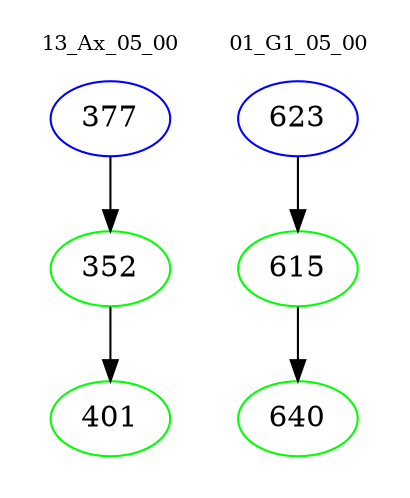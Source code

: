digraph{
subgraph cluster_0 {
color = white
label = "13_Ax_05_00";
fontsize=10;
T0_377 [label="377", color="blue"]
T0_377 -> T0_352 [color="black"]
T0_352 [label="352", color="green"]
T0_352 -> T0_401 [color="black"]
T0_401 [label="401", color="green"]
}
subgraph cluster_1 {
color = white
label = "01_G1_05_00";
fontsize=10;
T1_623 [label="623", color="blue"]
T1_623 -> T1_615 [color="black"]
T1_615 [label="615", color="green"]
T1_615 -> T1_640 [color="black"]
T1_640 [label="640", color="green"]
}
}
